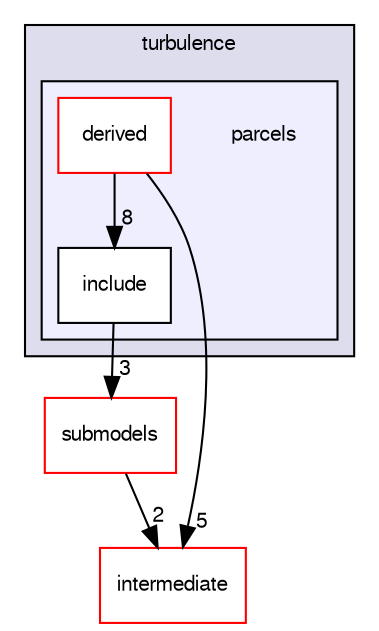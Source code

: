 digraph "src/lagrangian/turbulence/parcels" {
  bgcolor=transparent;
  compound=true
  node [ fontsize="10", fontname="FreeSans"];
  edge [ labelfontsize="10", labelfontname="FreeSans"];
  subgraph clusterdir_43bc749440adff70c5addf058ea4a468 {
    graph [ bgcolor="#ddddee", pencolor="black", label="turbulence" fontname="FreeSans", fontsize="10", URL="dir_43bc749440adff70c5addf058ea4a468.html"]
  subgraph clusterdir_f4470e492b052055a8f68ab9bbd08f78 {
    graph [ bgcolor="#eeeeff", pencolor="black", label="" URL="dir_f4470e492b052055a8f68ab9bbd08f78.html"];
    dir_f4470e492b052055a8f68ab9bbd08f78 [shape=plaintext label="parcels"];
    dir_2cf64de3012ec3719f94a92ff2c4c98e [shape=box label="derived" color="red" fillcolor="white" style="filled" URL="dir_2cf64de3012ec3719f94a92ff2c4c98e.html"];
    dir_4c86786517f583c36f967b917cdc384c [shape=box label="include" color="black" fillcolor="white" style="filled" URL="dir_4c86786517f583c36f967b917cdc384c.html"];
  }
  }
  dir_8d2e9f3975cd341fe442d8051fa80149 [shape=box label="submodels" color="red" URL="dir_8d2e9f3975cd341fe442d8051fa80149.html"];
  dir_d3c32a493136c130c1f0d51f4f35c297 [shape=box label="intermediate" color="red" URL="dir_d3c32a493136c130c1f0d51f4f35c297.html"];
  dir_8d2e9f3975cd341fe442d8051fa80149->dir_d3c32a493136c130c1f0d51f4f35c297 [headlabel="2", labeldistance=1.5 headhref="dir_001522_001202.html"];
  dir_4c86786517f583c36f967b917cdc384c->dir_8d2e9f3975cd341fe442d8051fa80149 [headlabel="3", labeldistance=1.5 headhref="dir_001521_001522.html"];
  dir_2cf64de3012ec3719f94a92ff2c4c98e->dir_d3c32a493136c130c1f0d51f4f35c297 [headlabel="5", labeldistance=1.5 headhref="dir_001277_001202.html"];
  dir_2cf64de3012ec3719f94a92ff2c4c98e->dir_4c86786517f583c36f967b917cdc384c [headlabel="8", labeldistance=1.5 headhref="dir_001277_001521.html"];
}

